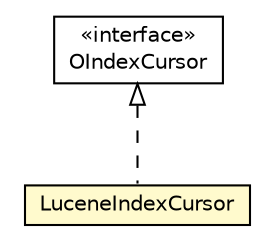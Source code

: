 #!/usr/local/bin/dot
#
# Class diagram 
# Generated by UMLGraph version R5_6-24-gf6e263 (http://www.umlgraph.org/)
#

digraph G {
	edge [fontname="Helvetica",fontsize=10,labelfontname="Helvetica",labelfontsize=10];
	node [fontname="Helvetica",fontsize=10,shape=plaintext];
	nodesep=0.25;
	ranksep=0.5;
	// com.orientechnologies.orient.core.index.OIndexCursor
	c2387089 [label=<<table title="com.orientechnologies.orient.core.index.OIndexCursor" border="0" cellborder="1" cellspacing="0" cellpadding="2" port="p" href="../../orient/core/index/OIndexCursor.html">
		<tr><td><table border="0" cellspacing="0" cellpadding="1">
<tr><td align="center" balign="center"> &#171;interface&#187; </td></tr>
<tr><td align="center" balign="center"> OIndexCursor </td></tr>
		</table></td></tr>
		</table>>, URL="../../orient/core/index/OIndexCursor.html", fontname="Helvetica", fontcolor="black", fontsize=10.0];
	// com.orientechnologies.lucene.engine.OLuceneFullTextIndexEngine.LuceneIndexCursor
	c2387713 [label=<<table title="com.orientechnologies.lucene.engine.OLuceneFullTextIndexEngine.LuceneIndexCursor" border="0" cellborder="1" cellspacing="0" cellpadding="2" port="p" bgcolor="lemonChiffon" href="./OLuceneFullTextIndexEngine.LuceneIndexCursor.html">
		<tr><td><table border="0" cellspacing="0" cellpadding="1">
<tr><td align="center" balign="center"> LuceneIndexCursor </td></tr>
		</table></td></tr>
		</table>>, URL="./OLuceneFullTextIndexEngine.LuceneIndexCursor.html", fontname="Helvetica", fontcolor="black", fontsize=10.0];
	//com.orientechnologies.lucene.engine.OLuceneFullTextIndexEngine.LuceneIndexCursor implements com.orientechnologies.orient.core.index.OIndexCursor
	c2387089:p -> c2387713:p [dir=back,arrowtail=empty,style=dashed];
}

